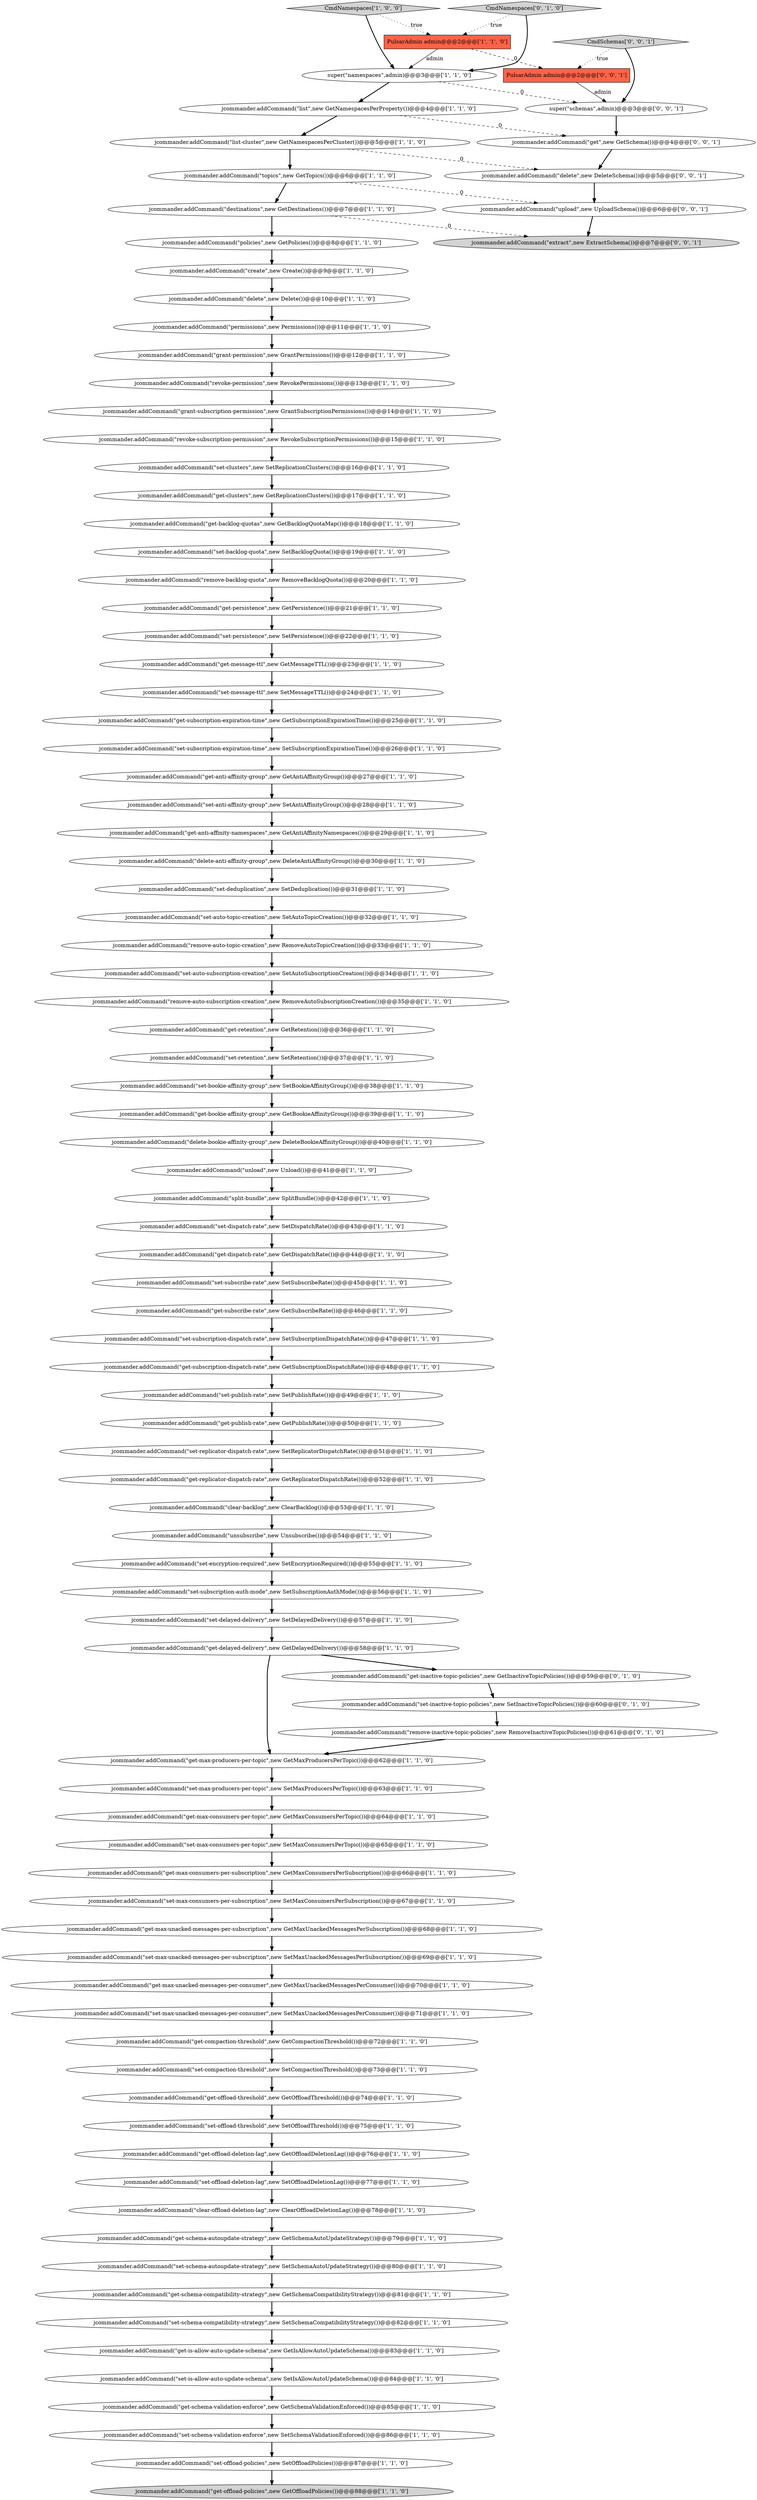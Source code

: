digraph {
53 [style = filled, label = "jcommander.addCommand(\"set-replicator-dispatch-rate\",new SetReplicatorDispatchRate())@@@51@@@['1', '1', '0']", fillcolor = white, shape = ellipse image = "AAA0AAABBB1BBB"];
72 [style = filled, label = "jcommander.addCommand(\"delete-bookie-affinity-group\",new DeleteBookieAffinityGroup())@@@40@@@['1', '1', '0']", fillcolor = white, shape = ellipse image = "AAA0AAABBB1BBB"];
92 [style = filled, label = "super(\"schemas\",admin)@@@3@@@['0', '0', '1']", fillcolor = white, shape = ellipse image = "AAA0AAABBB3BBB"];
67 [style = filled, label = "jcommander.addCommand(\"get-delayed-delivery\",new GetDelayedDelivery())@@@58@@@['1', '1', '0']", fillcolor = white, shape = ellipse image = "AAA0AAABBB1BBB"];
85 [style = filled, label = "jcommander.addCommand(\"get-inactive-topic-policies\",new GetInactiveTopicPolicies())@@@59@@@['0', '1', '0']", fillcolor = white, shape = ellipse image = "AAA1AAABBB2BBB"];
77 [style = filled, label = "jcommander.addCommand(\"get-replicator-dispatch-rate\",new GetReplicatorDispatchRate())@@@52@@@['1', '1', '0']", fillcolor = white, shape = ellipse image = "AAA0AAABBB1BBB"];
63 [style = filled, label = "jcommander.addCommand(\"get-anti-affinity-namespaces\",new GetAntiAffinityNamespaces())@@@29@@@['1', '1', '0']", fillcolor = white, shape = ellipse image = "AAA0AAABBB1BBB"];
37 [style = filled, label = "jcommander.addCommand(\"remove-auto-subscription-creation\",new RemoveAutoSubscriptionCreation())@@@35@@@['1', '1', '0']", fillcolor = white, shape = ellipse image = "AAA0AAABBB1BBB"];
34 [style = filled, label = "jcommander.addCommand(\"set-max-consumers-per-subscription\",new SetMaxConsumersPerSubscription())@@@67@@@['1', '1', '0']", fillcolor = white, shape = ellipse image = "AAA0AAABBB1BBB"];
14 [style = filled, label = "jcommander.addCommand(\"set-max-unacked-messages-per-consumer\",new SetMaxUnackedMessagesPerConsumer())@@@71@@@['1', '1', '0']", fillcolor = white, shape = ellipse image = "AAA0AAABBB1BBB"];
44 [style = filled, label = "jcommander.addCommand(\"set-auto-subscription-creation\",new SetAutoSubscriptionCreation())@@@34@@@['1', '1', '0']", fillcolor = white, shape = ellipse image = "AAA0AAABBB1BBB"];
4 [style = filled, label = "jcommander.addCommand(\"revoke-subscription-permission\",new RevokeSubscriptionPermissions())@@@15@@@['1', '1', '0']", fillcolor = white, shape = ellipse image = "AAA0AAABBB1BBB"];
42 [style = filled, label = "jcommander.addCommand(\"get-max-producers-per-topic\",new GetMaxProducersPerTopic())@@@62@@@['1', '1', '0']", fillcolor = white, shape = ellipse image = "AAA0AAABBB1BBB"];
83 [style = filled, label = "jcommander.addCommand(\"set-retention\",new SetRetention())@@@37@@@['1', '1', '0']", fillcolor = white, shape = ellipse image = "AAA0AAABBB1BBB"];
31 [style = filled, label = "jcommander.addCommand(\"set-max-unacked-messages-per-subscription\",new SetMaxUnackedMessagesPerSubscription())@@@69@@@['1', '1', '0']", fillcolor = white, shape = ellipse image = "AAA0AAABBB1BBB"];
66 [style = filled, label = "jcommander.addCommand(\"get-schema-validation-enforce\",new GetSchemaValidationEnforced())@@@85@@@['1', '1', '0']", fillcolor = white, shape = ellipse image = "AAA0AAABBB1BBB"];
89 [style = filled, label = "jcommander.addCommand(\"get\",new GetSchema())@@@4@@@['0', '0', '1']", fillcolor = white, shape = ellipse image = "AAA0AAABBB3BBB"];
25 [style = filled, label = "jcommander.addCommand(\"set-offload-deletion-lag\",new SetOffloadDeletionLag())@@@77@@@['1', '1', '0']", fillcolor = white, shape = ellipse image = "AAA0AAABBB1BBB"];
52 [style = filled, label = "jcommander.addCommand(\"set-max-producers-per-topic\",new SetMaxProducersPerTopic())@@@63@@@['1', '1', '0']", fillcolor = white, shape = ellipse image = "AAA0AAABBB1BBB"];
51 [style = filled, label = "jcommander.addCommand(\"get-subscribe-rate\",new GetSubscribeRate())@@@46@@@['1', '1', '0']", fillcolor = white, shape = ellipse image = "AAA0AAABBB1BBB"];
70 [style = filled, label = "jcommander.addCommand(\"get-backlog-quotas\",new GetBacklogQuotaMap())@@@18@@@['1', '1', '0']", fillcolor = white, shape = ellipse image = "AAA0AAABBB1BBB"];
0 [style = filled, label = "jcommander.addCommand(\"get-persistence\",new GetPersistence())@@@21@@@['1', '1', '0']", fillcolor = white, shape = ellipse image = "AAA0AAABBB1BBB"];
95 [style = filled, label = "jcommander.addCommand(\"extract\",new ExtractSchema())@@@7@@@['0', '0', '1']", fillcolor = lightgray, shape = ellipse image = "AAA0AAABBB3BBB"];
22 [style = filled, label = "jcommander.addCommand(\"grant-subscription-permission\",new GrantSubscriptionPermissions())@@@14@@@['1', '1', '0']", fillcolor = white, shape = ellipse image = "AAA0AAABBB1BBB"];
32 [style = filled, label = "jcommander.addCommand(\"get-is-allow-auto-update-schema\",new GetIsAllowAutoUpdateSchema())@@@83@@@['1', '1', '0']", fillcolor = white, shape = ellipse image = "AAA0AAABBB1BBB"];
91 [style = filled, label = "jcommander.addCommand(\"upload\",new UploadSchema())@@@6@@@['0', '0', '1']", fillcolor = white, shape = ellipse image = "AAA0AAABBB3BBB"];
11 [style = filled, label = "jcommander.addCommand(\"revoke-permission\",new RevokePermissions())@@@13@@@['1', '1', '0']", fillcolor = white, shape = ellipse image = "AAA0AAABBB1BBB"];
26 [style = filled, label = "jcommander.addCommand(\"remove-backlog-quota\",new RemoveBacklogQuota())@@@20@@@['1', '1', '0']", fillcolor = white, shape = ellipse image = "AAA0AAABBB1BBB"];
10 [style = filled, label = "jcommander.addCommand(\"permissions\",new Permissions())@@@11@@@['1', '1', '0']", fillcolor = white, shape = ellipse image = "AAA0AAABBB1BBB"];
8 [style = filled, label = "jcommander.addCommand(\"get-bookie-affinity-group\",new GetBookieAffinityGroup())@@@39@@@['1', '1', '0']", fillcolor = white, shape = ellipse image = "AAA0AAABBB1BBB"];
68 [style = filled, label = "jcommander.addCommand(\"get-max-unacked-messages-per-consumer\",new GetMaxUnackedMessagesPerConsumer())@@@70@@@['1', '1', '0']", fillcolor = white, shape = ellipse image = "AAA0AAABBB1BBB"];
47 [style = filled, label = "jcommander.addCommand(\"set-offload-policies\",new SetOffloadPolicies())@@@87@@@['1', '1', '0']", fillcolor = white, shape = ellipse image = "AAA0AAABBB1BBB"];
48 [style = filled, label = "jcommander.addCommand(\"split-bundle\",new SplitBundle())@@@42@@@['1', '1', '0']", fillcolor = white, shape = ellipse image = "AAA0AAABBB1BBB"];
17 [style = filled, label = "jcommander.addCommand(\"topics\",new GetTopics())@@@6@@@['1', '1', '0']", fillcolor = white, shape = ellipse image = "AAA0AAABBB1BBB"];
81 [style = filled, label = "jcommander.addCommand(\"get-retention\",new GetRetention())@@@36@@@['1', '1', '0']", fillcolor = white, shape = ellipse image = "AAA0AAABBB1BBB"];
3 [style = filled, label = "jcommander.addCommand(\"get-max-unacked-messages-per-subscription\",new GetMaxUnackedMessagesPerSubscription())@@@68@@@['1', '1', '0']", fillcolor = white, shape = ellipse image = "AAA0AAABBB1BBB"];
20 [style = filled, label = "jcommander.addCommand(\"list-cluster\",new GetNamespacesPerCluster())@@@5@@@['1', '1', '0']", fillcolor = white, shape = ellipse image = "AAA0AAABBB1BBB"];
39 [style = filled, label = "jcommander.addCommand(\"set-backlog-quota\",new SetBacklogQuota())@@@19@@@['1', '1', '0']", fillcolor = white, shape = ellipse image = "AAA0AAABBB1BBB"];
6 [style = filled, label = "jcommander.addCommand(\"set-subscription-auth-mode\",new SetSubscriptionAuthMode())@@@56@@@['1', '1', '0']", fillcolor = white, shape = ellipse image = "AAA0AAABBB1BBB"];
57 [style = filled, label = "jcommander.addCommand(\"get-schema-autoupdate-strategy\",new GetSchemaAutoUpdateStrategy())@@@79@@@['1', '1', '0']", fillcolor = white, shape = ellipse image = "AAA0AAABBB1BBB"];
18 [style = filled, label = "jcommander.addCommand(\"get-subscription-dispatch-rate\",new GetSubscriptionDispatchRate())@@@48@@@['1', '1', '0']", fillcolor = white, shape = ellipse image = "AAA0AAABBB1BBB"];
82 [style = filled, label = "jcommander.addCommand(\"get-offload-policies\",new GetOffloadPolicies())@@@88@@@['1', '1', '0']", fillcolor = lightgray, shape = ellipse image = "AAA0AAABBB1BBB"];
60 [style = filled, label = "jcommander.addCommand(\"set-auto-topic-creation\",new SetAutoTopicCreation())@@@32@@@['1', '1', '0']", fillcolor = white, shape = ellipse image = "AAA0AAABBB1BBB"];
35 [style = filled, label = "super(\"namespaces\",admin)@@@3@@@['1', '1', '0']", fillcolor = white, shape = ellipse image = "AAA0AAABBB1BBB"];
58 [style = filled, label = "jcommander.addCommand(\"unload\",new Unload())@@@41@@@['1', '1', '0']", fillcolor = white, shape = ellipse image = "AAA0AAABBB1BBB"];
24 [style = filled, label = "jcommander.addCommand(\"get-offload-threshold\",new GetOffloadThreshold())@@@74@@@['1', '1', '0']", fillcolor = white, shape = ellipse image = "AAA0AAABBB1BBB"];
16 [style = filled, label = "jcommander.addCommand(\"set-is-allow-auto-update-schema\",new SetIsAllowAutoUpdateSchema())@@@84@@@['1', '1', '0']", fillcolor = white, shape = ellipse image = "AAA0AAABBB1BBB"];
90 [style = filled, label = "PulsarAdmin admin@@@2@@@['0', '0', '1']", fillcolor = tomato, shape = box image = "AAA0AAABBB3BBB"];
79 [style = filled, label = "jcommander.addCommand(\"set-bookie-affinity-group\",new SetBookieAffinityGroup())@@@38@@@['1', '1', '0']", fillcolor = white, shape = ellipse image = "AAA0AAABBB1BBB"];
38 [style = filled, label = "jcommander.addCommand(\"destinations\",new GetDestinations())@@@7@@@['1', '1', '0']", fillcolor = white, shape = ellipse image = "AAA0AAABBB1BBB"];
19 [style = filled, label = "jcommander.addCommand(\"clear-backlog\",new ClearBacklog())@@@53@@@['1', '1', '0']", fillcolor = white, shape = ellipse image = "AAA0AAABBB1BBB"];
1 [style = filled, label = "jcommander.addCommand(\"policies\",new GetPolicies())@@@8@@@['1', '1', '0']", fillcolor = white, shape = ellipse image = "AAA0AAABBB1BBB"];
2 [style = filled, label = "jcommander.addCommand(\"set-persistence\",new SetPersistence())@@@22@@@['1', '1', '0']", fillcolor = white, shape = ellipse image = "AAA0AAABBB1BBB"];
86 [style = filled, label = "jcommander.addCommand(\"remove-inactive-topic-policies\",new RemoveInactiveTopicPolicies())@@@61@@@['0', '1', '0']", fillcolor = white, shape = ellipse image = "AAA1AAABBB2BBB"];
64 [style = filled, label = "jcommander.addCommand(\"set-schema-compatibility-strategy\",new SetSchemaCompatibilityStrategy())@@@82@@@['1', '1', '0']", fillcolor = white, shape = ellipse image = "AAA0AAABBB1BBB"];
7 [style = filled, label = "jcommander.addCommand(\"set-deduplication\",new SetDeduplication())@@@31@@@['1', '1', '0']", fillcolor = white, shape = ellipse image = "AAA0AAABBB1BBB"];
49 [style = filled, label = "jcommander.addCommand(\"set-schema-validation-enforce\",new SetSchemaValidationEnforced())@@@86@@@['1', '1', '0']", fillcolor = white, shape = ellipse image = "AAA0AAABBB1BBB"];
75 [style = filled, label = "jcommander.addCommand(\"delete\",new Delete())@@@10@@@['1', '1', '0']", fillcolor = white, shape = ellipse image = "AAA0AAABBB1BBB"];
73 [style = filled, label = "jcommander.addCommand(\"get-max-consumers-per-subscription\",new GetMaxConsumersPerSubscription())@@@66@@@['1', '1', '0']", fillcolor = white, shape = ellipse image = "AAA0AAABBB1BBB"];
23 [style = filled, label = "jcommander.addCommand(\"create\",new Create())@@@9@@@['1', '1', '0']", fillcolor = white, shape = ellipse image = "AAA0AAABBB1BBB"];
71 [style = filled, label = "CmdNamespaces['1', '0', '0']", fillcolor = lightgray, shape = diamond image = "AAA0AAABBB1BBB"];
94 [style = filled, label = "CmdSchemas['0', '0', '1']", fillcolor = lightgray, shape = diamond image = "AAA0AAABBB3BBB"];
74 [style = filled, label = "jcommander.addCommand(\"set-subscription-expiration-time\",new SetSubscriptionExpirationTime())@@@26@@@['1', '1', '0']", fillcolor = white, shape = ellipse image = "AAA0AAABBB1BBB"];
15 [style = filled, label = "jcommander.addCommand(\"get-publish-rate\",new GetPublishRate())@@@50@@@['1', '1', '0']", fillcolor = white, shape = ellipse image = "AAA0AAABBB1BBB"];
36 [style = filled, label = "jcommander.addCommand(\"set-message-ttl\",new SetMessageTTL())@@@24@@@['1', '1', '0']", fillcolor = white, shape = ellipse image = "AAA0AAABBB1BBB"];
29 [style = filled, label = "jcommander.addCommand(\"get-message-ttl\",new GetMessageTTL())@@@23@@@['1', '1', '0']", fillcolor = white, shape = ellipse image = "AAA0AAABBB1BBB"];
56 [style = filled, label = "jcommander.addCommand(\"grant-permission\",new GrantPermissions())@@@12@@@['1', '1', '0']", fillcolor = white, shape = ellipse image = "AAA0AAABBB1BBB"];
28 [style = filled, label = "jcommander.addCommand(\"set-encryption-required\",new SetEncryptionRequired())@@@55@@@['1', '1', '0']", fillcolor = white, shape = ellipse image = "AAA0AAABBB1BBB"];
55 [style = filled, label = "jcommander.addCommand(\"set-subscribe-rate\",new SetSubscribeRate())@@@45@@@['1', '1', '0']", fillcolor = white, shape = ellipse image = "AAA0AAABBB1BBB"];
61 [style = filled, label = "jcommander.addCommand(\"get-max-consumers-per-topic\",new GetMaxConsumersPerTopic())@@@64@@@['1', '1', '0']", fillcolor = white, shape = ellipse image = "AAA0AAABBB1BBB"];
59 [style = filled, label = "jcommander.addCommand(\"delete-anti-affinity-group\",new DeleteAntiAffinityGroup())@@@30@@@['1', '1', '0']", fillcolor = white, shape = ellipse image = "AAA0AAABBB1BBB"];
21 [style = filled, label = "jcommander.addCommand(\"get-dispatch-rate\",new GetDispatchRate())@@@44@@@['1', '1', '0']", fillcolor = white, shape = ellipse image = "AAA0AAABBB1BBB"];
88 [style = filled, label = "jcommander.addCommand(\"set-inactive-topic-policies\",new SetInactiveTopicPolicies())@@@60@@@['0', '1', '0']", fillcolor = white, shape = ellipse image = "AAA1AAABBB2BBB"];
40 [style = filled, label = "jcommander.addCommand(\"set-dispatch-rate\",new SetDispatchRate())@@@43@@@['1', '1', '0']", fillcolor = white, shape = ellipse image = "AAA0AAABBB1BBB"];
69 [style = filled, label = "PulsarAdmin admin@@@2@@@['1', '1', '0']", fillcolor = tomato, shape = box image = "AAA0AAABBB1BBB"];
9 [style = filled, label = "jcommander.addCommand(\"get-offload-deletion-lag\",new GetOffloadDeletionLag())@@@76@@@['1', '1', '0']", fillcolor = white, shape = ellipse image = "AAA0AAABBB1BBB"];
33 [style = filled, label = "jcommander.addCommand(\"list\",new GetNamespacesPerProperty())@@@4@@@['1', '1', '0']", fillcolor = white, shape = ellipse image = "AAA0AAABBB1BBB"];
30 [style = filled, label = "jcommander.addCommand(\"set-schema-autoupdate-strategy\",new SetSchemaAutoUpdateStrategy())@@@80@@@['1', '1', '0']", fillcolor = white, shape = ellipse image = "AAA0AAABBB1BBB"];
87 [style = filled, label = "CmdNamespaces['0', '1', '0']", fillcolor = lightgray, shape = diamond image = "AAA0AAABBB2BBB"];
41 [style = filled, label = "jcommander.addCommand(\"set-delayed-delivery\",new SetDelayedDelivery())@@@57@@@['1', '1', '0']", fillcolor = white, shape = ellipse image = "AAA0AAABBB1BBB"];
27 [style = filled, label = "jcommander.addCommand(\"set-clusters\",new SetReplicationClusters())@@@16@@@['1', '1', '0']", fillcolor = white, shape = ellipse image = "AAA0AAABBB1BBB"];
50 [style = filled, label = "jcommander.addCommand(\"remove-auto-topic-creation\",new RemoveAutoTopicCreation())@@@33@@@['1', '1', '0']", fillcolor = white, shape = ellipse image = "AAA0AAABBB1BBB"];
45 [style = filled, label = "jcommander.addCommand(\"set-compaction-threshold\",new SetCompactionThreshold())@@@73@@@['1', '1', '0']", fillcolor = white, shape = ellipse image = "AAA0AAABBB1BBB"];
76 [style = filled, label = "jcommander.addCommand(\"set-anti-affinity-group\",new SetAntiAffinityGroup())@@@28@@@['1', '1', '0']", fillcolor = white, shape = ellipse image = "AAA0AAABBB1BBB"];
46 [style = filled, label = "jcommander.addCommand(\"set-max-consumers-per-topic\",new SetMaxConsumersPerTopic())@@@65@@@['1', '1', '0']", fillcolor = white, shape = ellipse image = "AAA0AAABBB1BBB"];
5 [style = filled, label = "jcommander.addCommand(\"set-publish-rate\",new SetPublishRate())@@@49@@@['1', '1', '0']", fillcolor = white, shape = ellipse image = "AAA0AAABBB1BBB"];
65 [style = filled, label = "jcommander.addCommand(\"get-schema-compatibility-strategy\",new GetSchemaCompatibilityStrategy())@@@81@@@['1', '1', '0']", fillcolor = white, shape = ellipse image = "AAA0AAABBB1BBB"];
54 [style = filled, label = "jcommander.addCommand(\"unsubscribe\",new Unsubscribe())@@@54@@@['1', '1', '0']", fillcolor = white, shape = ellipse image = "AAA0AAABBB1BBB"];
62 [style = filled, label = "jcommander.addCommand(\"get-clusters\",new GetReplicationClusters())@@@17@@@['1', '1', '0']", fillcolor = white, shape = ellipse image = "AAA0AAABBB1BBB"];
13 [style = filled, label = "jcommander.addCommand(\"get-compaction-threshold\",new GetCompactionThreshold())@@@72@@@['1', '1', '0']", fillcolor = white, shape = ellipse image = "AAA0AAABBB1BBB"];
93 [style = filled, label = "jcommander.addCommand(\"delete\",new DeleteSchema())@@@5@@@['0', '0', '1']", fillcolor = white, shape = ellipse image = "AAA0AAABBB3BBB"];
78 [style = filled, label = "jcommander.addCommand(\"clear-offload-deletion-lag\",new ClearOffloadDeletionLag())@@@78@@@['1', '1', '0']", fillcolor = white, shape = ellipse image = "AAA0AAABBB1BBB"];
43 [style = filled, label = "jcommander.addCommand(\"get-anti-affinity-group\",new GetAntiAffinityGroup())@@@27@@@['1', '1', '0']", fillcolor = white, shape = ellipse image = "AAA0AAABBB1BBB"];
12 [style = filled, label = "jcommander.addCommand(\"get-subscription-expiration-time\",new GetSubscriptionExpirationTime())@@@25@@@['1', '1', '0']", fillcolor = white, shape = ellipse image = "AAA0AAABBB1BBB"];
80 [style = filled, label = "jcommander.addCommand(\"set-offload-threshold\",new SetOffloadThreshold())@@@75@@@['1', '1', '0']", fillcolor = white, shape = ellipse image = "AAA0AAABBB1BBB"];
84 [style = filled, label = "jcommander.addCommand(\"set-subscription-dispatch-rate\",new SetSubscriptionDispatchRate())@@@47@@@['1', '1', '0']", fillcolor = white, shape = ellipse image = "AAA0AAABBB1BBB"];
83->79 [style = bold, label=""];
35->33 [style = bold, label=""];
11->22 [style = bold, label=""];
13->45 [style = bold, label=""];
84->18 [style = bold, label=""];
94->90 [style = dotted, label="true"];
71->35 [style = bold, label=""];
73->34 [style = bold, label=""];
86->42 [style = bold, label=""];
1->23 [style = bold, label=""];
81->83 [style = bold, label=""];
16->66 [style = bold, label=""];
87->35 [style = bold, label=""];
44->37 [style = bold, label=""];
28->6 [style = bold, label=""];
2->29 [style = bold, label=""];
20->93 [style = dashed, label="0"];
49->47 [style = bold, label=""];
20->17 [style = bold, label=""];
15->53 [style = bold, label=""];
9->25 [style = bold, label=""];
41->67 [style = bold, label=""];
21->55 [style = bold, label=""];
67->85 [style = bold, label=""];
38->95 [style = dashed, label="0"];
23->75 [style = bold, label=""];
85->88 [style = bold, label=""];
24->80 [style = bold, label=""];
67->42 [style = bold, label=""];
52->61 [style = bold, label=""];
46->73 [style = bold, label=""];
33->89 [style = dashed, label="0"];
78->57 [style = bold, label=""];
14->13 [style = bold, label=""];
43->76 [style = bold, label=""];
33->20 [style = bold, label=""];
31->68 [style = bold, label=""];
76->63 [style = bold, label=""];
59->7 [style = bold, label=""];
48->40 [style = bold, label=""];
42->52 [style = bold, label=""];
69->35 [style = solid, label="admin"];
54->28 [style = bold, label=""];
80->9 [style = bold, label=""];
88->86 [style = bold, label=""];
94->92 [style = bold, label=""];
27->62 [style = bold, label=""];
93->91 [style = bold, label=""];
36->12 [style = bold, label=""];
58->48 [style = bold, label=""];
6->41 [style = bold, label=""];
69->90 [style = dashed, label="0"];
70->39 [style = bold, label=""];
4->27 [style = bold, label=""];
79->8 [style = bold, label=""];
8->72 [style = bold, label=""];
38->1 [style = bold, label=""];
63->59 [style = bold, label=""];
66->49 [style = bold, label=""];
29->36 [style = bold, label=""];
12->74 [style = bold, label=""];
90->92 [style = solid, label="admin"];
37->81 [style = bold, label=""];
3->31 [style = bold, label=""];
47->82 [style = bold, label=""];
32->16 [style = bold, label=""];
57->30 [style = bold, label=""];
74->43 [style = bold, label=""];
19->54 [style = bold, label=""];
56->11 [style = bold, label=""];
62->70 [style = bold, label=""];
50->44 [style = bold, label=""];
39->26 [style = bold, label=""];
72->58 [style = bold, label=""];
77->19 [style = bold, label=""];
68->14 [style = bold, label=""];
71->69 [style = dotted, label="true"];
35->92 [style = dashed, label="0"];
17->38 [style = bold, label=""];
55->51 [style = bold, label=""];
18->5 [style = bold, label=""];
89->93 [style = bold, label=""];
65->64 [style = bold, label=""];
34->3 [style = bold, label=""];
92->89 [style = bold, label=""];
25->78 [style = bold, label=""];
7->60 [style = bold, label=""];
40->21 [style = bold, label=""];
60->50 [style = bold, label=""];
45->24 [style = bold, label=""];
87->69 [style = dotted, label="true"];
61->46 [style = bold, label=""];
53->77 [style = bold, label=""];
10->56 [style = bold, label=""];
22->4 [style = bold, label=""];
51->84 [style = bold, label=""];
30->65 [style = bold, label=""];
64->32 [style = bold, label=""];
0->2 [style = bold, label=""];
75->10 [style = bold, label=""];
26->0 [style = bold, label=""];
91->95 [style = bold, label=""];
5->15 [style = bold, label=""];
17->91 [style = dashed, label="0"];
}

